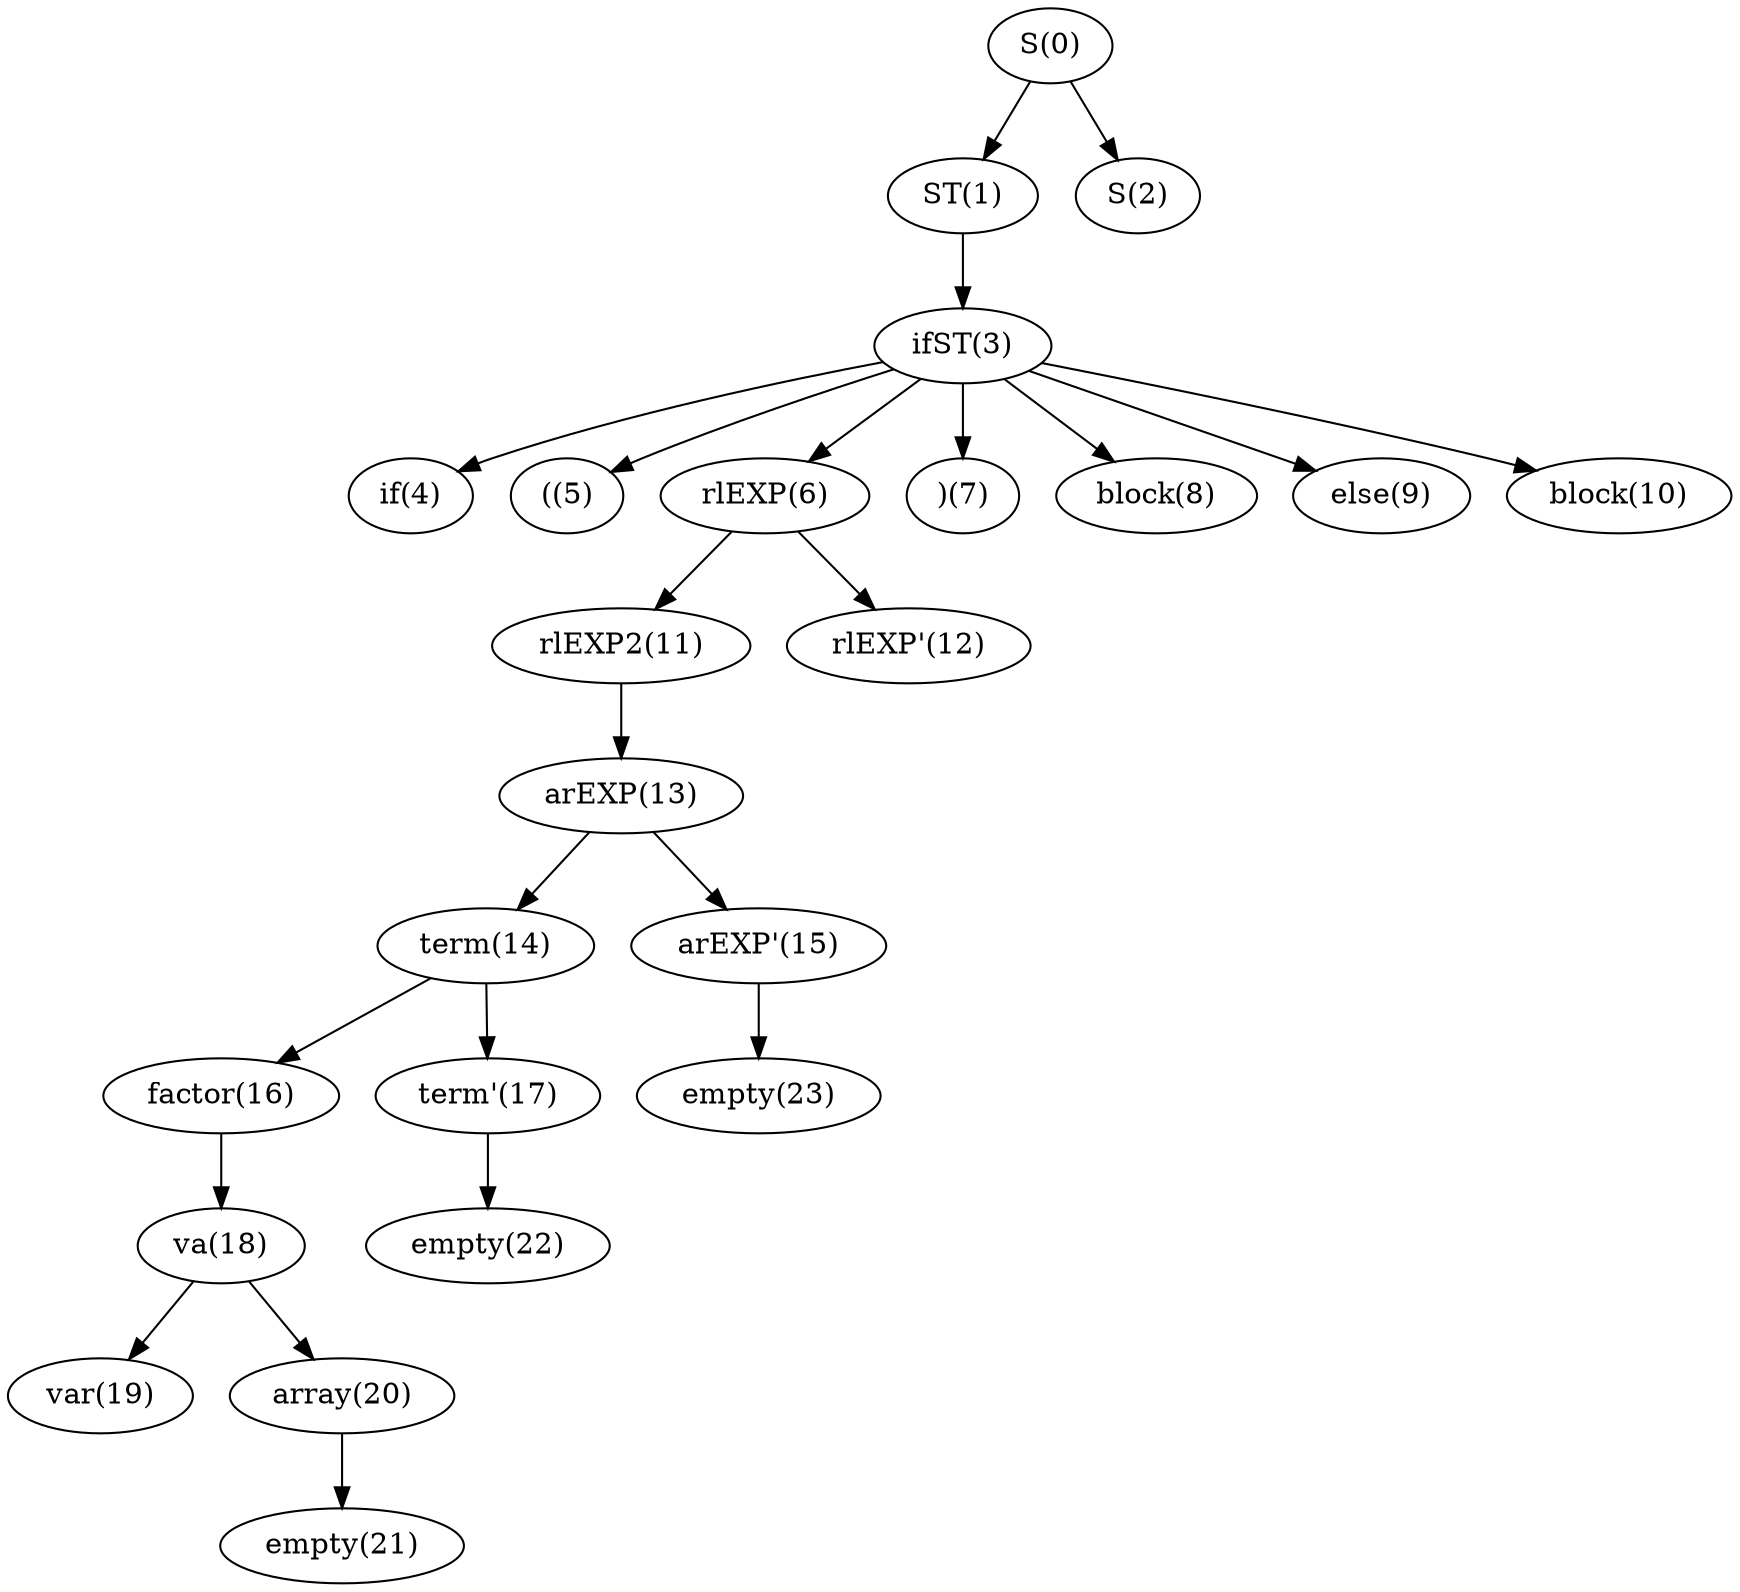 // Graph
digraph {
	"S(0)" -> "ST(1)" [constraint=true]
	"S(0)" -> "S(2)" [constraint=true]
	"ST(1)" -> "ifST(3)" [constraint=true]
	"ifST(3)" -> "if(4)" [constraint=true]
	"ifST(3)" -> "((5)" [constraint=true]
	"ifST(3)" -> "rlEXP(6)" [constraint=true]
	"ifST(3)" -> ")(7)" [constraint=true]
	"ifST(3)" -> "block(8)" [constraint=true]
	"ifST(3)" -> "else(9)" [constraint=true]
	"ifST(3)" -> "block(10)" [constraint=true]
	"rlEXP(6)" -> "rlEXP2(11)" [constraint=true]
	"rlEXP(6)" -> "rlEXP'(12)" [constraint=true]
	"rlEXP2(11)" -> "arEXP(13)" [constraint=true]
	"arEXP(13)" -> "term(14)" [constraint=true]
	"arEXP(13)" -> "arEXP'(15)" [constraint=true]
	"term(14)" -> "factor(16)" [constraint=true]
	"term(14)" -> "term'(17)" [constraint=true]
	"factor(16)" -> "va(18)" [constraint=true]
	"va(18)" -> "var(19)" [constraint=true]
	"va(18)" -> "array(20)" [constraint=true]
	"array(20)" -> "empty(21)" [constraint=true]
	"term'(17)" -> "empty(22)" [constraint=true]
	"arEXP'(15)" -> "empty(23)" [constraint=true]
}
